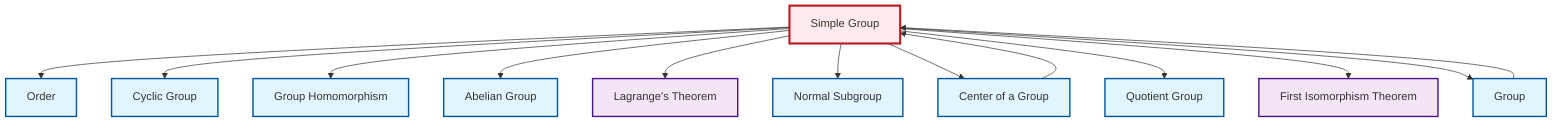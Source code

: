 graph TD
    classDef definition fill:#e1f5fe,stroke:#01579b,stroke-width:2px
    classDef theorem fill:#f3e5f5,stroke:#4a148c,stroke-width:2px
    classDef axiom fill:#fff3e0,stroke:#e65100,stroke-width:2px
    classDef example fill:#e8f5e9,stroke:#1b5e20,stroke-width:2px
    classDef current fill:#ffebee,stroke:#b71c1c,stroke-width:3px
    def-homomorphism["Group Homomorphism"]:::definition
    thm-lagrange["Lagrange's Theorem"]:::theorem
    def-simple-group["Simple Group"]:::definition
    def-normal-subgroup["Normal Subgroup"]:::definition
    def-cyclic-group["Cyclic Group"]:::definition
    def-order["Order"]:::definition
    thm-first-isomorphism["First Isomorphism Theorem"]:::theorem
    def-quotient-group["Quotient Group"]:::definition
    def-abelian-group["Abelian Group"]:::definition
    def-group["Group"]:::definition
    def-center-of-group["Center of a Group"]:::definition
    def-simple-group --> def-order
    def-simple-group --> def-cyclic-group
    def-simple-group --> def-homomorphism
    def-group --> def-simple-group
    def-simple-group --> def-abelian-group
    def-simple-group --> thm-lagrange
    def-simple-group --> def-normal-subgroup
    def-center-of-group --> def-simple-group
    def-simple-group --> def-center-of-group
    def-simple-group --> def-quotient-group
    def-simple-group --> thm-first-isomorphism
    def-simple-group --> def-group
    class def-simple-group current